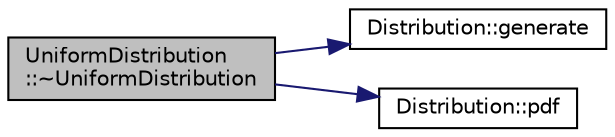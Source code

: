 digraph "UniformDistribution::~UniformDistribution"
{
  edge [fontname="Helvetica",fontsize="10",labelfontname="Helvetica",labelfontsize="10"];
  node [fontname="Helvetica",fontsize="10",shape=record];
  rankdir="LR";
  Node1 [label="UniformDistribution\l::~UniformDistribution",height=0.2,width=0.4,color="black", fillcolor="grey75", style="filled", fontcolor="black"];
  Node1 -> Node2 [color="midnightblue",fontsize="10",style="solid",fontname="Helvetica"];
  Node2 [label="Distribution::generate",height=0.2,width=0.4,color="black", fillcolor="white", style="filled",URL="$class_distribution.html#aa6e5b5b562a705066504c474f534c155",tooltip="generate a value from this distribution "];
  Node1 -> Node3 [color="midnightblue",fontsize="10",style="solid",fontname="Helvetica"];
  Node3 [label="Distribution::pdf",height=0.2,width=0.4,color="black", fillcolor="white", style="filled",URL="$class_distribution.html#a348dbc2dce934675f5a987503bc092ed",tooltip="return the density at point x "];
}
